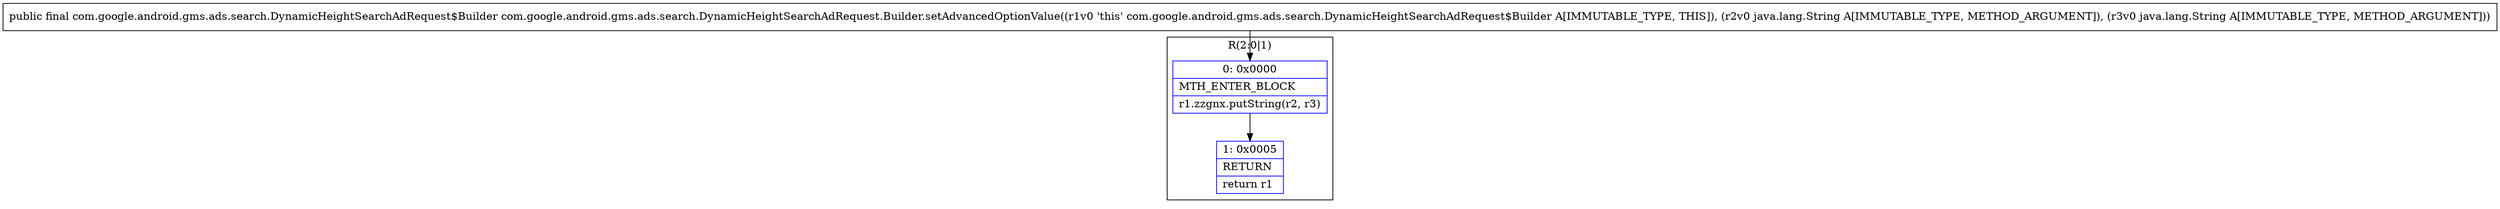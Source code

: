 digraph "CFG forcom.google.android.gms.ads.search.DynamicHeightSearchAdRequest.Builder.setAdvancedOptionValue(Ljava\/lang\/String;Ljava\/lang\/String;)Lcom\/google\/android\/gms\/ads\/search\/DynamicHeightSearchAdRequest$Builder;" {
subgraph cluster_Region_1686005933 {
label = "R(2:0|1)";
node [shape=record,color=blue];
Node_0 [shape=record,label="{0\:\ 0x0000|MTH_ENTER_BLOCK\l|r1.zzgnx.putString(r2, r3)\l}"];
Node_1 [shape=record,label="{1\:\ 0x0005|RETURN\l|return r1\l}"];
}
MethodNode[shape=record,label="{public final com.google.android.gms.ads.search.DynamicHeightSearchAdRequest$Builder com.google.android.gms.ads.search.DynamicHeightSearchAdRequest.Builder.setAdvancedOptionValue((r1v0 'this' com.google.android.gms.ads.search.DynamicHeightSearchAdRequest$Builder A[IMMUTABLE_TYPE, THIS]), (r2v0 java.lang.String A[IMMUTABLE_TYPE, METHOD_ARGUMENT]), (r3v0 java.lang.String A[IMMUTABLE_TYPE, METHOD_ARGUMENT])) }"];
MethodNode -> Node_0;
Node_0 -> Node_1;
}


